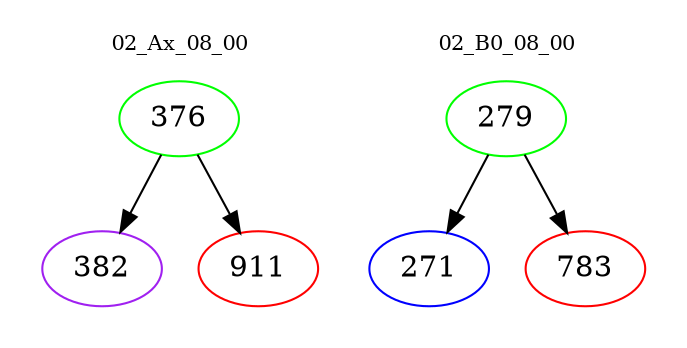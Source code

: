 digraph{
subgraph cluster_0 {
color = white
label = "02_Ax_08_00";
fontsize=10;
T0_376 [label="376", color="green"]
T0_376 -> T0_382 [color="black"]
T0_382 [label="382", color="purple"]
T0_376 -> T0_911 [color="black"]
T0_911 [label="911", color="red"]
}
subgraph cluster_1 {
color = white
label = "02_B0_08_00";
fontsize=10;
T1_279 [label="279", color="green"]
T1_279 -> T1_271 [color="black"]
T1_271 [label="271", color="blue"]
T1_279 -> T1_783 [color="black"]
T1_783 [label="783", color="red"]
}
}
